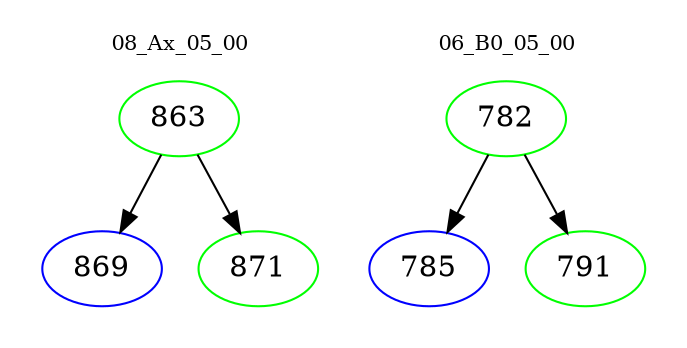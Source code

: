 digraph{
subgraph cluster_0 {
color = white
label = "08_Ax_05_00";
fontsize=10;
T0_863 [label="863", color="green"]
T0_863 -> T0_869 [color="black"]
T0_869 [label="869", color="blue"]
T0_863 -> T0_871 [color="black"]
T0_871 [label="871", color="green"]
}
subgraph cluster_1 {
color = white
label = "06_B0_05_00";
fontsize=10;
T1_782 [label="782", color="green"]
T1_782 -> T1_785 [color="black"]
T1_785 [label="785", color="blue"]
T1_782 -> T1_791 [color="black"]
T1_791 [label="791", color="green"]
}
}
